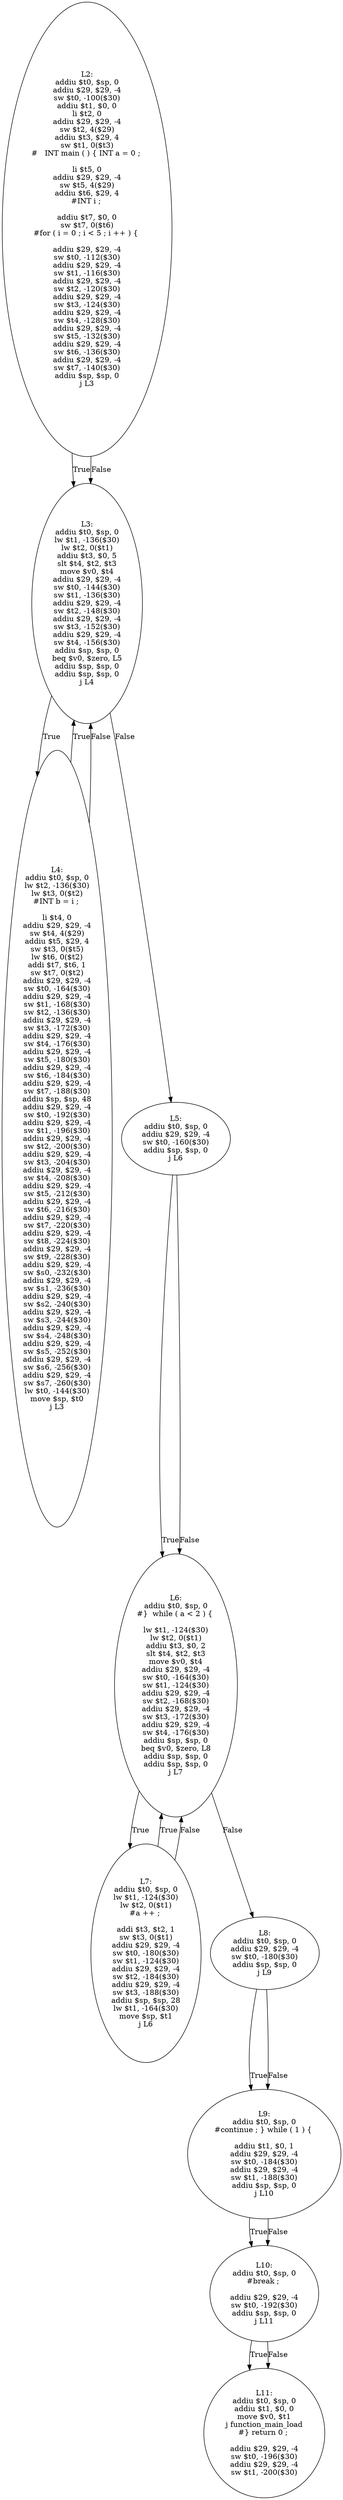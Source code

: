 digraph AST {
  "125702257081456" [label="L2:
addiu $t0, $sp, 0
addiu $29, $29, -4
sw $t0, -100($30)
addiu $t1, $0, 0
li $t2, 0
addiu $29, $29, -4
sw $t2, 4($29)
addiu $t3, $29, 4
sw $t1, 0($t3)
#   INT main ( ) { INT a = 0 ; 

li $t5, 0
addiu $29, $29, -4
sw $t5, 4($29)
addiu $t6, $29, 4
#INT i ; 

addiu $t7, $0, 0
sw $t7, 0($t6)
#for ( i = 0 ; i < 5 ; i ++ ) { 

addiu $29, $29, -4
sw $t0, -112($30)
addiu $29, $29, -4
sw $t1, -116($30)
addiu $29, $29, -4
sw $t2, -120($30)
addiu $29, $29, -4
sw $t3, -124($30)
addiu $29, $29, -4
sw $t4, -128($30)
addiu $29, $29, -4
sw $t5, -132($30)
addiu $29, $29, -4
sw $t6, -136($30)
addiu $29, $29, -4
sw $t7, -140($30)
addiu $sp, $sp, 0
j L3
"];
  "125702257081456" -> "125702257067776" [label="True"];
  "125702257081456" -> "125702257067776" [label="False"];
  "125702257067776" [label="L3:
addiu $t0, $sp, 0
lw $t1, -136($30)
lw $t2, 0($t1)
addiu $t3, $0, 5
slt $t4, $t2, $t3
move $v0, $t4
addiu $29, $29, -4
sw $t0, -144($30)
sw $t1, -136($30)
addiu $29, $29, -4
sw $t2, -148($30)
addiu $29, $29, -4
sw $t3, -152($30)
addiu $29, $29, -4
sw $t4, -156($30)
addiu $sp, $sp, 0
beq $v0, $zero, L5
addiu $sp, $sp, 0
addiu $sp, $sp, 0
j L4
"];
  "125702257067776" -> "125702257275712" [label="True"];
  "125702257067776" -> "125702257066912" [label="False"];
  "125702257275712" [label="L4:
addiu $t0, $sp, 0
lw $t2, -136($30)
lw $t3, 0($t2)
#INT b = i ; 

li $t4, 0
addiu $29, $29, -4
sw $t4, 4($29)
addiu $t5, $29, 4
sw $t3, 0($t5)
lw $t6, 0($t2)
addi $t7, $t6, 1
sw $t7, 0($t2)
addiu $29, $29, -4
sw $t0, -164($30)
addiu $29, $29, -4
sw $t1, -168($30)
sw $t2, -136($30)
addiu $29, $29, -4
sw $t3, -172($30)
addiu $29, $29, -4
sw $t4, -176($30)
addiu $29, $29, -4
sw $t5, -180($30)
addiu $29, $29, -4
sw $t6, -184($30)
addiu $29, $29, -4
sw $t7, -188($30)
addiu $sp, $sp, 48
addiu $29, $29, -4
sw $t0, -192($30)
addiu $29, $29, -4
sw $t1, -196($30)
addiu $29, $29, -4
sw $t2, -200($30)
addiu $29, $29, -4
sw $t3, -204($30)
addiu $29, $29, -4
sw $t4, -208($30)
addiu $29, $29, -4
sw $t5, -212($30)
addiu $29, $29, -4
sw $t6, -216($30)
addiu $29, $29, -4
sw $t7, -220($30)
addiu $29, $29, -4
sw $t8, -224($30)
addiu $29, $29, -4
sw $t9, -228($30)
addiu $29, $29, -4
sw $s0, -232($30)
addiu $29, $29, -4
sw $s1, -236($30)
addiu $29, $29, -4
sw $s2, -240($30)
addiu $29, $29, -4
sw $s3, -244($30)
addiu $29, $29, -4
sw $s4, -248($30)
addiu $29, $29, -4
sw $s5, -252($30)
addiu $29, $29, -4
sw $s6, -256($30)
addiu $29, $29, -4
sw $s7, -260($30)
lw $t0, -144($30)
move $sp, $t0
j L3
"];
  "125702257275712" -> "125702257067776" [label="True"];
  "125702257275712" -> "125702257067776" [label="False"];
  "125702257066912" [label="L5:
addiu $t0, $sp, 0
addiu $29, $29, -4
sw $t0, -160($30)
addiu $sp, $sp, 0
j L6
"];
  "125702257066912" -> "125702257079632" [label="True"];
  "125702257066912" -> "125702257079632" [label="False"];
  "125702257079632" [label="L6:
addiu $t0, $sp, 0
#}  while ( a < 2 ) { 

lw $t1, -124($30)
lw $t2, 0($t1)
addiu $t3, $0, 2
slt $t4, $t2, $t3
move $v0, $t4
addiu $29, $29, -4
sw $t0, -164($30)
sw $t1, -124($30)
addiu $29, $29, -4
sw $t2, -168($30)
addiu $29, $29, -4
sw $t3, -172($30)
addiu $29, $29, -4
sw $t4, -176($30)
addiu $sp, $sp, 0
beq $v0, $zero, L8
addiu $sp, $sp, 0
addiu $sp, $sp, 0
j L7
"];
  "125702257079632" -> "125702257074016" [label="True"];
  "125702257079632" -> "125702257068736" [label="False"];
  "125702257074016" [label="L7:
addiu $t0, $sp, 0
lw $t1, -124($30)
lw $t2, 0($t1)
#a ++ ; 

addi $t3, $t2, 1
sw $t3, 0($t1)
addiu $29, $29, -4
sw $t0, -180($30)
sw $t1, -124($30)
addiu $29, $29, -4
sw $t2, -184($30)
addiu $29, $29, -4
sw $t3, -188($30)
addiu $sp, $sp, 28
lw $t1, -164($30)
move $sp, $t1
j L6
"];
  "125702257074016" -> "125702257079632" [label="True"];
  "125702257074016" -> "125702257079632" [label="False"];
  "125702257068736" [label="L8:
addiu $t0, $sp, 0
addiu $29, $29, -4
sw $t0, -180($30)
addiu $sp, $sp, 0
j L9
"];
  "125702257068736" -> "125702257069504" [label="True"];
  "125702257068736" -> "125702257069504" [label="False"];
  "125702257069504" [label="L9:
addiu $t0, $sp, 0
#continue ; } while ( 1 ) { 

addiu $t1, $0, 1
addiu $29, $29, -4
sw $t0, -184($30)
addiu $29, $29, -4
sw $t1, -188($30)
addiu $sp, $sp, 0
j L10
"];
  "125702257069504" -> "125702257080352" [label="True"];
  "125702257069504" -> "125702257080352" [label="False"];
  "125702257080352" [label="L10:
addiu $t0, $sp, 0
#break ; 

addiu $29, $29, -4
sw $t0, -192($30)
addiu $sp, $sp, 0
j L11
"];
  "125702257080352" -> "125702257066528" [label="True"];
  "125702257080352" -> "125702257066528" [label="False"];
  "125702257066528" [label="L11:
addiu $t0, $sp, 0
addiu $t1, $0, 0
move $v0, $t1
j function_main_load
#} return 0 ; 

addiu $29, $29, -4
sw $t0, -196($30)
addiu $29, $29, -4
sw $t1, -200($30)
"];
}
